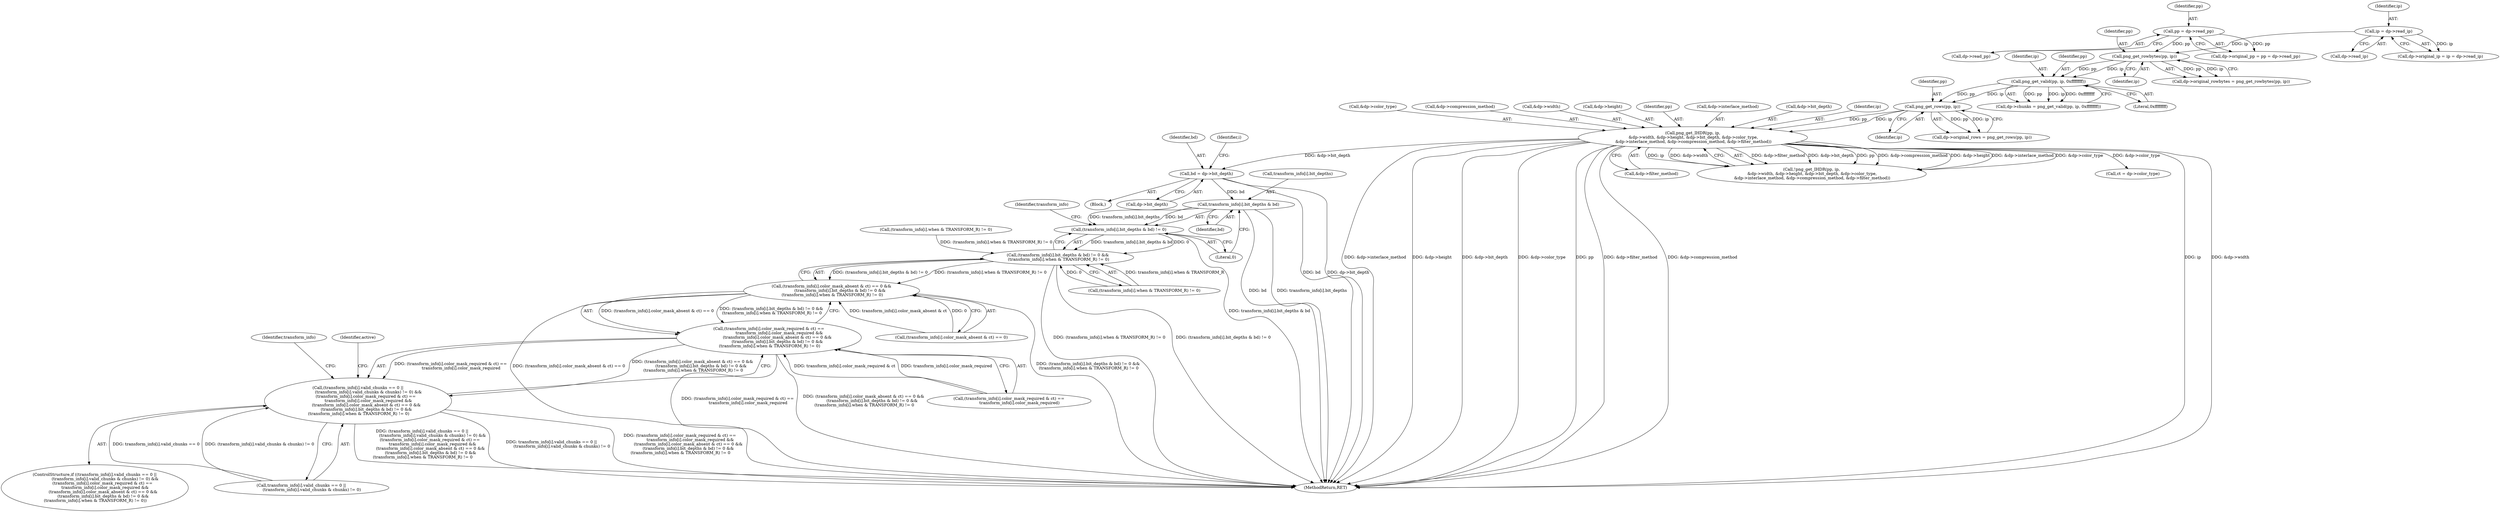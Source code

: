 digraph "0_Android_9d4853418ab2f754c2b63e091c29c5529b8b86ca_25@pointer" {
"1000264" [label="(Call,bd = dp->bit_depth)"];
"1000207" [label="(Call,png_get_IHDR(pp, ip,\n &dp->width, &dp->height, &dp->bit_depth, &dp->color_type,\n &dp->interlace_method, &dp->compression_method, &dp->filter_method))"];
"1000192" [label="(Call,png_get_rows(pp, ip))"];
"1000172" [label="(Call,png_get_valid(pp, ip, 0xffffffff))"];
"1000155" [label="(Call,png_get_rowbytes(pp, ip))"];
"1000126" [label="(Call,pp = dp->read_pp)"];
"1000141" [label="(Call,ip = dp->read_ip)"];
"1000341" [label="(Call,transform_info[i].bit_depths & bd)"];
"1000340" [label="(Call,(transform_info[i].bit_depths & bd) != 0)"];
"1000339" [label="(Call,(transform_info[i].bit_depths & bd) != 0 &&\n (transform_info[i].when & TRANSFORM_R) != 0)"];
"1000329" [label="(Call,(transform_info[i].color_mask_absent & ct) == 0 &&\n             (transform_info[i].bit_depths & bd) != 0 &&\n (transform_info[i].when & TRANSFORM_R) != 0)"];
"1000315" [label="(Call,(transform_info[i].color_mask_required & ct) ==\n                transform_info[i].color_mask_required &&\n             (transform_info[i].color_mask_absent & ct) == 0 &&\n             (transform_info[i].bit_depths & bd) != 0 &&\n (transform_info[i].when & TRANSFORM_R) != 0)"];
"1000297" [label="(Call,(transform_info[i].valid_chunks == 0 ||\n                (transform_info[i].valid_chunks & chunks) != 0) &&\n            (transform_info[i].color_mask_required & ct) ==\n                transform_info[i].color_mask_required &&\n             (transform_info[i].color_mask_absent & ct) == 0 &&\n             (transform_info[i].bit_depths & bd) != 0 &&\n (transform_info[i].when & TRANSFORM_R) != 0)"];
"1000168" [label="(Call,dp->chunks = png_get_valid(pp, ip, 0xffffffff))"];
"1000128" [label="(Call,dp->read_pp)"];
"1000142" [label="(Identifier,ip)"];
"1000315" [label="(Call,(transform_info[i].color_mask_required & ct) ==\n                transform_info[i].color_mask_required &&\n             (transform_info[i].color_mask_absent & ct) == 0 &&\n             (transform_info[i].bit_depths & bd) != 0 &&\n (transform_info[i].when & TRANSFORM_R) != 0)"];
"1000316" [label="(Call,(transform_info[i].color_mask_required & ct) ==\n                transform_info[i].color_mask_required)"];
"1000234" [label="(Call,&dp->filter_method)"];
"1000193" [label="(Identifier,pp)"];
"1000175" [label="(Literal,0xffffffff)"];
"1000340" [label="(Call,(transform_info[i].bit_depths & bd) != 0)"];
"1000208" [label="(Identifier,pp)"];
"1000330" [label="(Call,(transform_info[i].color_mask_absent & ct) == 0)"];
"1000155" [label="(Call,png_get_rowbytes(pp, ip))"];
"1000122" [label="(Call,dp->original_pp = pp = dp->read_pp)"];
"1000296" [label="(ControlStructure,if ((transform_info[i].valid_chunks == 0 ||\n                (transform_info[i].valid_chunks & chunks) != 0) &&\n            (transform_info[i].color_mask_required & ct) ==\n                transform_info[i].color_mask_required &&\n             (transform_info[i].color_mask_absent & ct) == 0 &&\n             (transform_info[i].bit_depths & bd) != 0 &&\n (transform_info[i].when & TRANSFORM_R) != 0))"];
"1000367" [label="(Identifier,transform_info)"];
"1000342" [label="(Call,transform_info[i].bit_depths)"];
"1000298" [label="(Call,transform_info[i].valid_chunks == 0 ||\n                (transform_info[i].valid_chunks & chunks) != 0)"];
"1000226" [label="(Call,&dp->interlace_method)"];
"1000218" [label="(Call,&dp->bit_depth)"];
"1000174" [label="(Identifier,ip)"];
"1000206" [label="(Call,!png_get_IHDR(pp, ip,\n &dp->width, &dp->height, &dp->bit_depth, &dp->color_type,\n &dp->interlace_method, &dp->compression_method, &dp->filter_method))"];
"1000192" [label="(Call,png_get_rows(pp, ip))"];
"1000353" [label="(Identifier,transform_info)"];
"1000209" [label="(Identifier,ip)"];
"1000265" [label="(Identifier,bd)"];
"1000151" [label="(Call,dp->original_rowbytes = png_get_rowbytes(pp, ip))"];
"1000348" [label="(Literal,0)"];
"1000388" [label="(MethodReturn,RET)"];
"1000272" [label="(Identifier,i)"];
"1000242" [label="(Block,)"];
"1000143" [label="(Call,dp->read_ip)"];
"1000363" [label="(Call,(transform_info[i].when & TRANSFORM_R) != 0)"];
"1000264" [label="(Call,bd = dp->bit_depth)"];
"1000173" [label="(Identifier,pp)"];
"1000137" [label="(Call,dp->original_ip = ip = dp->read_ip)"];
"1000258" [label="(Call,ct = dp->color_type)"];
"1000222" [label="(Call,&dp->color_type)"];
"1000127" [label="(Identifier,pp)"];
"1000207" [label="(Call,png_get_IHDR(pp, ip,\n &dp->width, &dp->height, &dp->bit_depth, &dp->color_type,\n &dp->interlace_method, &dp->compression_method, &dp->filter_method))"];
"1000329" [label="(Call,(transform_info[i].color_mask_absent & ct) == 0 &&\n             (transform_info[i].bit_depths & bd) != 0 &&\n (transform_info[i].when & TRANSFORM_R) != 0)"];
"1000341" [label="(Call,transform_info[i].bit_depths & bd)"];
"1000141" [label="(Call,ip = dp->read_ip)"];
"1000359" [label="(Identifier,active)"];
"1000156" [label="(Identifier,pp)"];
"1000230" [label="(Call,&dp->compression_method)"];
"1000194" [label="(Identifier,ip)"];
"1000266" [label="(Call,dp->bit_depth)"];
"1000347" [label="(Identifier,bd)"];
"1000349" [label="(Call,(transform_info[i].when & TRANSFORM_R) != 0)"];
"1000210" [label="(Call,&dp->width)"];
"1000297" [label="(Call,(transform_info[i].valid_chunks == 0 ||\n                (transform_info[i].valid_chunks & chunks) != 0) &&\n            (transform_info[i].color_mask_required & ct) ==\n                transform_info[i].color_mask_required &&\n             (transform_info[i].color_mask_absent & ct) == 0 &&\n             (transform_info[i].bit_depths & bd) != 0 &&\n (transform_info[i].when & TRANSFORM_R) != 0)"];
"1000126" [label="(Call,pp = dp->read_pp)"];
"1000214" [label="(Call,&dp->height)"];
"1000157" [label="(Identifier,ip)"];
"1000188" [label="(Call,dp->original_rows = png_get_rows(pp, ip))"];
"1000172" [label="(Call,png_get_valid(pp, ip, 0xffffffff))"];
"1000339" [label="(Call,(transform_info[i].bit_depths & bd) != 0 &&\n (transform_info[i].when & TRANSFORM_R) != 0)"];
"1000264" -> "1000242"  [label="AST: "];
"1000264" -> "1000266"  [label="CFG: "];
"1000265" -> "1000264"  [label="AST: "];
"1000266" -> "1000264"  [label="AST: "];
"1000272" -> "1000264"  [label="CFG: "];
"1000264" -> "1000388"  [label="DDG: bd"];
"1000264" -> "1000388"  [label="DDG: dp->bit_depth"];
"1000207" -> "1000264"  [label="DDG: &dp->bit_depth"];
"1000264" -> "1000341"  [label="DDG: bd"];
"1000207" -> "1000206"  [label="AST: "];
"1000207" -> "1000234"  [label="CFG: "];
"1000208" -> "1000207"  [label="AST: "];
"1000209" -> "1000207"  [label="AST: "];
"1000210" -> "1000207"  [label="AST: "];
"1000214" -> "1000207"  [label="AST: "];
"1000218" -> "1000207"  [label="AST: "];
"1000222" -> "1000207"  [label="AST: "];
"1000226" -> "1000207"  [label="AST: "];
"1000230" -> "1000207"  [label="AST: "];
"1000234" -> "1000207"  [label="AST: "];
"1000206" -> "1000207"  [label="CFG: "];
"1000207" -> "1000388"  [label="DDG: ip"];
"1000207" -> "1000388"  [label="DDG: &dp->width"];
"1000207" -> "1000388"  [label="DDG: &dp->interlace_method"];
"1000207" -> "1000388"  [label="DDG: &dp->height"];
"1000207" -> "1000388"  [label="DDG: &dp->bit_depth"];
"1000207" -> "1000388"  [label="DDG: &dp->color_type"];
"1000207" -> "1000388"  [label="DDG: pp"];
"1000207" -> "1000388"  [label="DDG: &dp->filter_method"];
"1000207" -> "1000388"  [label="DDG: &dp->compression_method"];
"1000207" -> "1000206"  [label="DDG: &dp->filter_method"];
"1000207" -> "1000206"  [label="DDG: &dp->bit_depth"];
"1000207" -> "1000206"  [label="DDG: pp"];
"1000207" -> "1000206"  [label="DDG: &dp->compression_method"];
"1000207" -> "1000206"  [label="DDG: &dp->height"];
"1000207" -> "1000206"  [label="DDG: &dp->interlace_method"];
"1000207" -> "1000206"  [label="DDG: &dp->color_type"];
"1000207" -> "1000206"  [label="DDG: ip"];
"1000207" -> "1000206"  [label="DDG: &dp->width"];
"1000192" -> "1000207"  [label="DDG: pp"];
"1000192" -> "1000207"  [label="DDG: ip"];
"1000207" -> "1000258"  [label="DDG: &dp->color_type"];
"1000192" -> "1000188"  [label="AST: "];
"1000192" -> "1000194"  [label="CFG: "];
"1000193" -> "1000192"  [label="AST: "];
"1000194" -> "1000192"  [label="AST: "];
"1000188" -> "1000192"  [label="CFG: "];
"1000192" -> "1000188"  [label="DDG: pp"];
"1000192" -> "1000188"  [label="DDG: ip"];
"1000172" -> "1000192"  [label="DDG: pp"];
"1000172" -> "1000192"  [label="DDG: ip"];
"1000172" -> "1000168"  [label="AST: "];
"1000172" -> "1000175"  [label="CFG: "];
"1000173" -> "1000172"  [label="AST: "];
"1000174" -> "1000172"  [label="AST: "];
"1000175" -> "1000172"  [label="AST: "];
"1000168" -> "1000172"  [label="CFG: "];
"1000172" -> "1000168"  [label="DDG: pp"];
"1000172" -> "1000168"  [label="DDG: ip"];
"1000172" -> "1000168"  [label="DDG: 0xffffffff"];
"1000155" -> "1000172"  [label="DDG: pp"];
"1000155" -> "1000172"  [label="DDG: ip"];
"1000155" -> "1000151"  [label="AST: "];
"1000155" -> "1000157"  [label="CFG: "];
"1000156" -> "1000155"  [label="AST: "];
"1000157" -> "1000155"  [label="AST: "];
"1000151" -> "1000155"  [label="CFG: "];
"1000155" -> "1000151"  [label="DDG: pp"];
"1000155" -> "1000151"  [label="DDG: ip"];
"1000126" -> "1000155"  [label="DDG: pp"];
"1000141" -> "1000155"  [label="DDG: ip"];
"1000126" -> "1000122"  [label="AST: "];
"1000126" -> "1000128"  [label="CFG: "];
"1000127" -> "1000126"  [label="AST: "];
"1000128" -> "1000126"  [label="AST: "];
"1000122" -> "1000126"  [label="CFG: "];
"1000126" -> "1000122"  [label="DDG: pp"];
"1000141" -> "1000137"  [label="AST: "];
"1000141" -> "1000143"  [label="CFG: "];
"1000142" -> "1000141"  [label="AST: "];
"1000143" -> "1000141"  [label="AST: "];
"1000137" -> "1000141"  [label="CFG: "];
"1000141" -> "1000137"  [label="DDG: ip"];
"1000341" -> "1000340"  [label="AST: "];
"1000341" -> "1000347"  [label="CFG: "];
"1000342" -> "1000341"  [label="AST: "];
"1000347" -> "1000341"  [label="AST: "];
"1000348" -> "1000341"  [label="CFG: "];
"1000341" -> "1000388"  [label="DDG: bd"];
"1000341" -> "1000388"  [label="DDG: transform_info[i].bit_depths"];
"1000341" -> "1000340"  [label="DDG: transform_info[i].bit_depths"];
"1000341" -> "1000340"  [label="DDG: bd"];
"1000340" -> "1000339"  [label="AST: "];
"1000340" -> "1000348"  [label="CFG: "];
"1000348" -> "1000340"  [label="AST: "];
"1000353" -> "1000340"  [label="CFG: "];
"1000339" -> "1000340"  [label="CFG: "];
"1000340" -> "1000388"  [label="DDG: transform_info[i].bit_depths & bd"];
"1000340" -> "1000339"  [label="DDG: transform_info[i].bit_depths & bd"];
"1000340" -> "1000339"  [label="DDG: 0"];
"1000339" -> "1000329"  [label="AST: "];
"1000339" -> "1000349"  [label="CFG: "];
"1000349" -> "1000339"  [label="AST: "];
"1000329" -> "1000339"  [label="CFG: "];
"1000339" -> "1000388"  [label="DDG: (transform_info[i].when & TRANSFORM_R) != 0"];
"1000339" -> "1000388"  [label="DDG: (transform_info[i].bit_depths & bd) != 0"];
"1000339" -> "1000329"  [label="DDG: (transform_info[i].bit_depths & bd) != 0"];
"1000339" -> "1000329"  [label="DDG: (transform_info[i].when & TRANSFORM_R) != 0"];
"1000363" -> "1000339"  [label="DDG: (transform_info[i].when & TRANSFORM_R) != 0"];
"1000349" -> "1000339"  [label="DDG: transform_info[i].when & TRANSFORM_R"];
"1000349" -> "1000339"  [label="DDG: 0"];
"1000329" -> "1000315"  [label="AST: "];
"1000329" -> "1000330"  [label="CFG: "];
"1000330" -> "1000329"  [label="AST: "];
"1000315" -> "1000329"  [label="CFG: "];
"1000329" -> "1000388"  [label="DDG: (transform_info[i].bit_depths & bd) != 0 &&\n (transform_info[i].when & TRANSFORM_R) != 0"];
"1000329" -> "1000388"  [label="DDG: (transform_info[i].color_mask_absent & ct) == 0"];
"1000329" -> "1000315"  [label="DDG: (transform_info[i].color_mask_absent & ct) == 0"];
"1000329" -> "1000315"  [label="DDG: (transform_info[i].bit_depths & bd) != 0 &&\n (transform_info[i].when & TRANSFORM_R) != 0"];
"1000330" -> "1000329"  [label="DDG: transform_info[i].color_mask_absent & ct"];
"1000330" -> "1000329"  [label="DDG: 0"];
"1000315" -> "1000297"  [label="AST: "];
"1000315" -> "1000316"  [label="CFG: "];
"1000316" -> "1000315"  [label="AST: "];
"1000297" -> "1000315"  [label="CFG: "];
"1000315" -> "1000388"  [label="DDG: (transform_info[i].color_mask_required & ct) ==\n                transform_info[i].color_mask_required"];
"1000315" -> "1000388"  [label="DDG: (transform_info[i].color_mask_absent & ct) == 0 &&\n             (transform_info[i].bit_depths & bd) != 0 &&\n (transform_info[i].when & TRANSFORM_R) != 0"];
"1000315" -> "1000297"  [label="DDG: (transform_info[i].color_mask_required & ct) ==\n                transform_info[i].color_mask_required"];
"1000315" -> "1000297"  [label="DDG: (transform_info[i].color_mask_absent & ct) == 0 &&\n             (transform_info[i].bit_depths & bd) != 0 &&\n (transform_info[i].when & TRANSFORM_R) != 0"];
"1000316" -> "1000315"  [label="DDG: transform_info[i].color_mask_required & ct"];
"1000316" -> "1000315"  [label="DDG: transform_info[i].color_mask_required"];
"1000297" -> "1000296"  [label="AST: "];
"1000297" -> "1000298"  [label="CFG: "];
"1000298" -> "1000297"  [label="AST: "];
"1000359" -> "1000297"  [label="CFG: "];
"1000367" -> "1000297"  [label="CFG: "];
"1000297" -> "1000388"  [label="DDG: (transform_info[i].valid_chunks == 0 ||\n                (transform_info[i].valid_chunks & chunks) != 0) &&\n            (transform_info[i].color_mask_required & ct) ==\n                transform_info[i].color_mask_required &&\n             (transform_info[i].color_mask_absent & ct) == 0 &&\n             (transform_info[i].bit_depths & bd) != 0 &&\n (transform_info[i].when & TRANSFORM_R) != 0"];
"1000297" -> "1000388"  [label="DDG: transform_info[i].valid_chunks == 0 ||\n                (transform_info[i].valid_chunks & chunks) != 0"];
"1000297" -> "1000388"  [label="DDG: (transform_info[i].color_mask_required & ct) ==\n                transform_info[i].color_mask_required &&\n             (transform_info[i].color_mask_absent & ct) == 0 &&\n             (transform_info[i].bit_depths & bd) != 0 &&\n (transform_info[i].when & TRANSFORM_R) != 0"];
"1000298" -> "1000297"  [label="DDG: transform_info[i].valid_chunks == 0"];
"1000298" -> "1000297"  [label="DDG: (transform_info[i].valid_chunks & chunks) != 0"];
}
